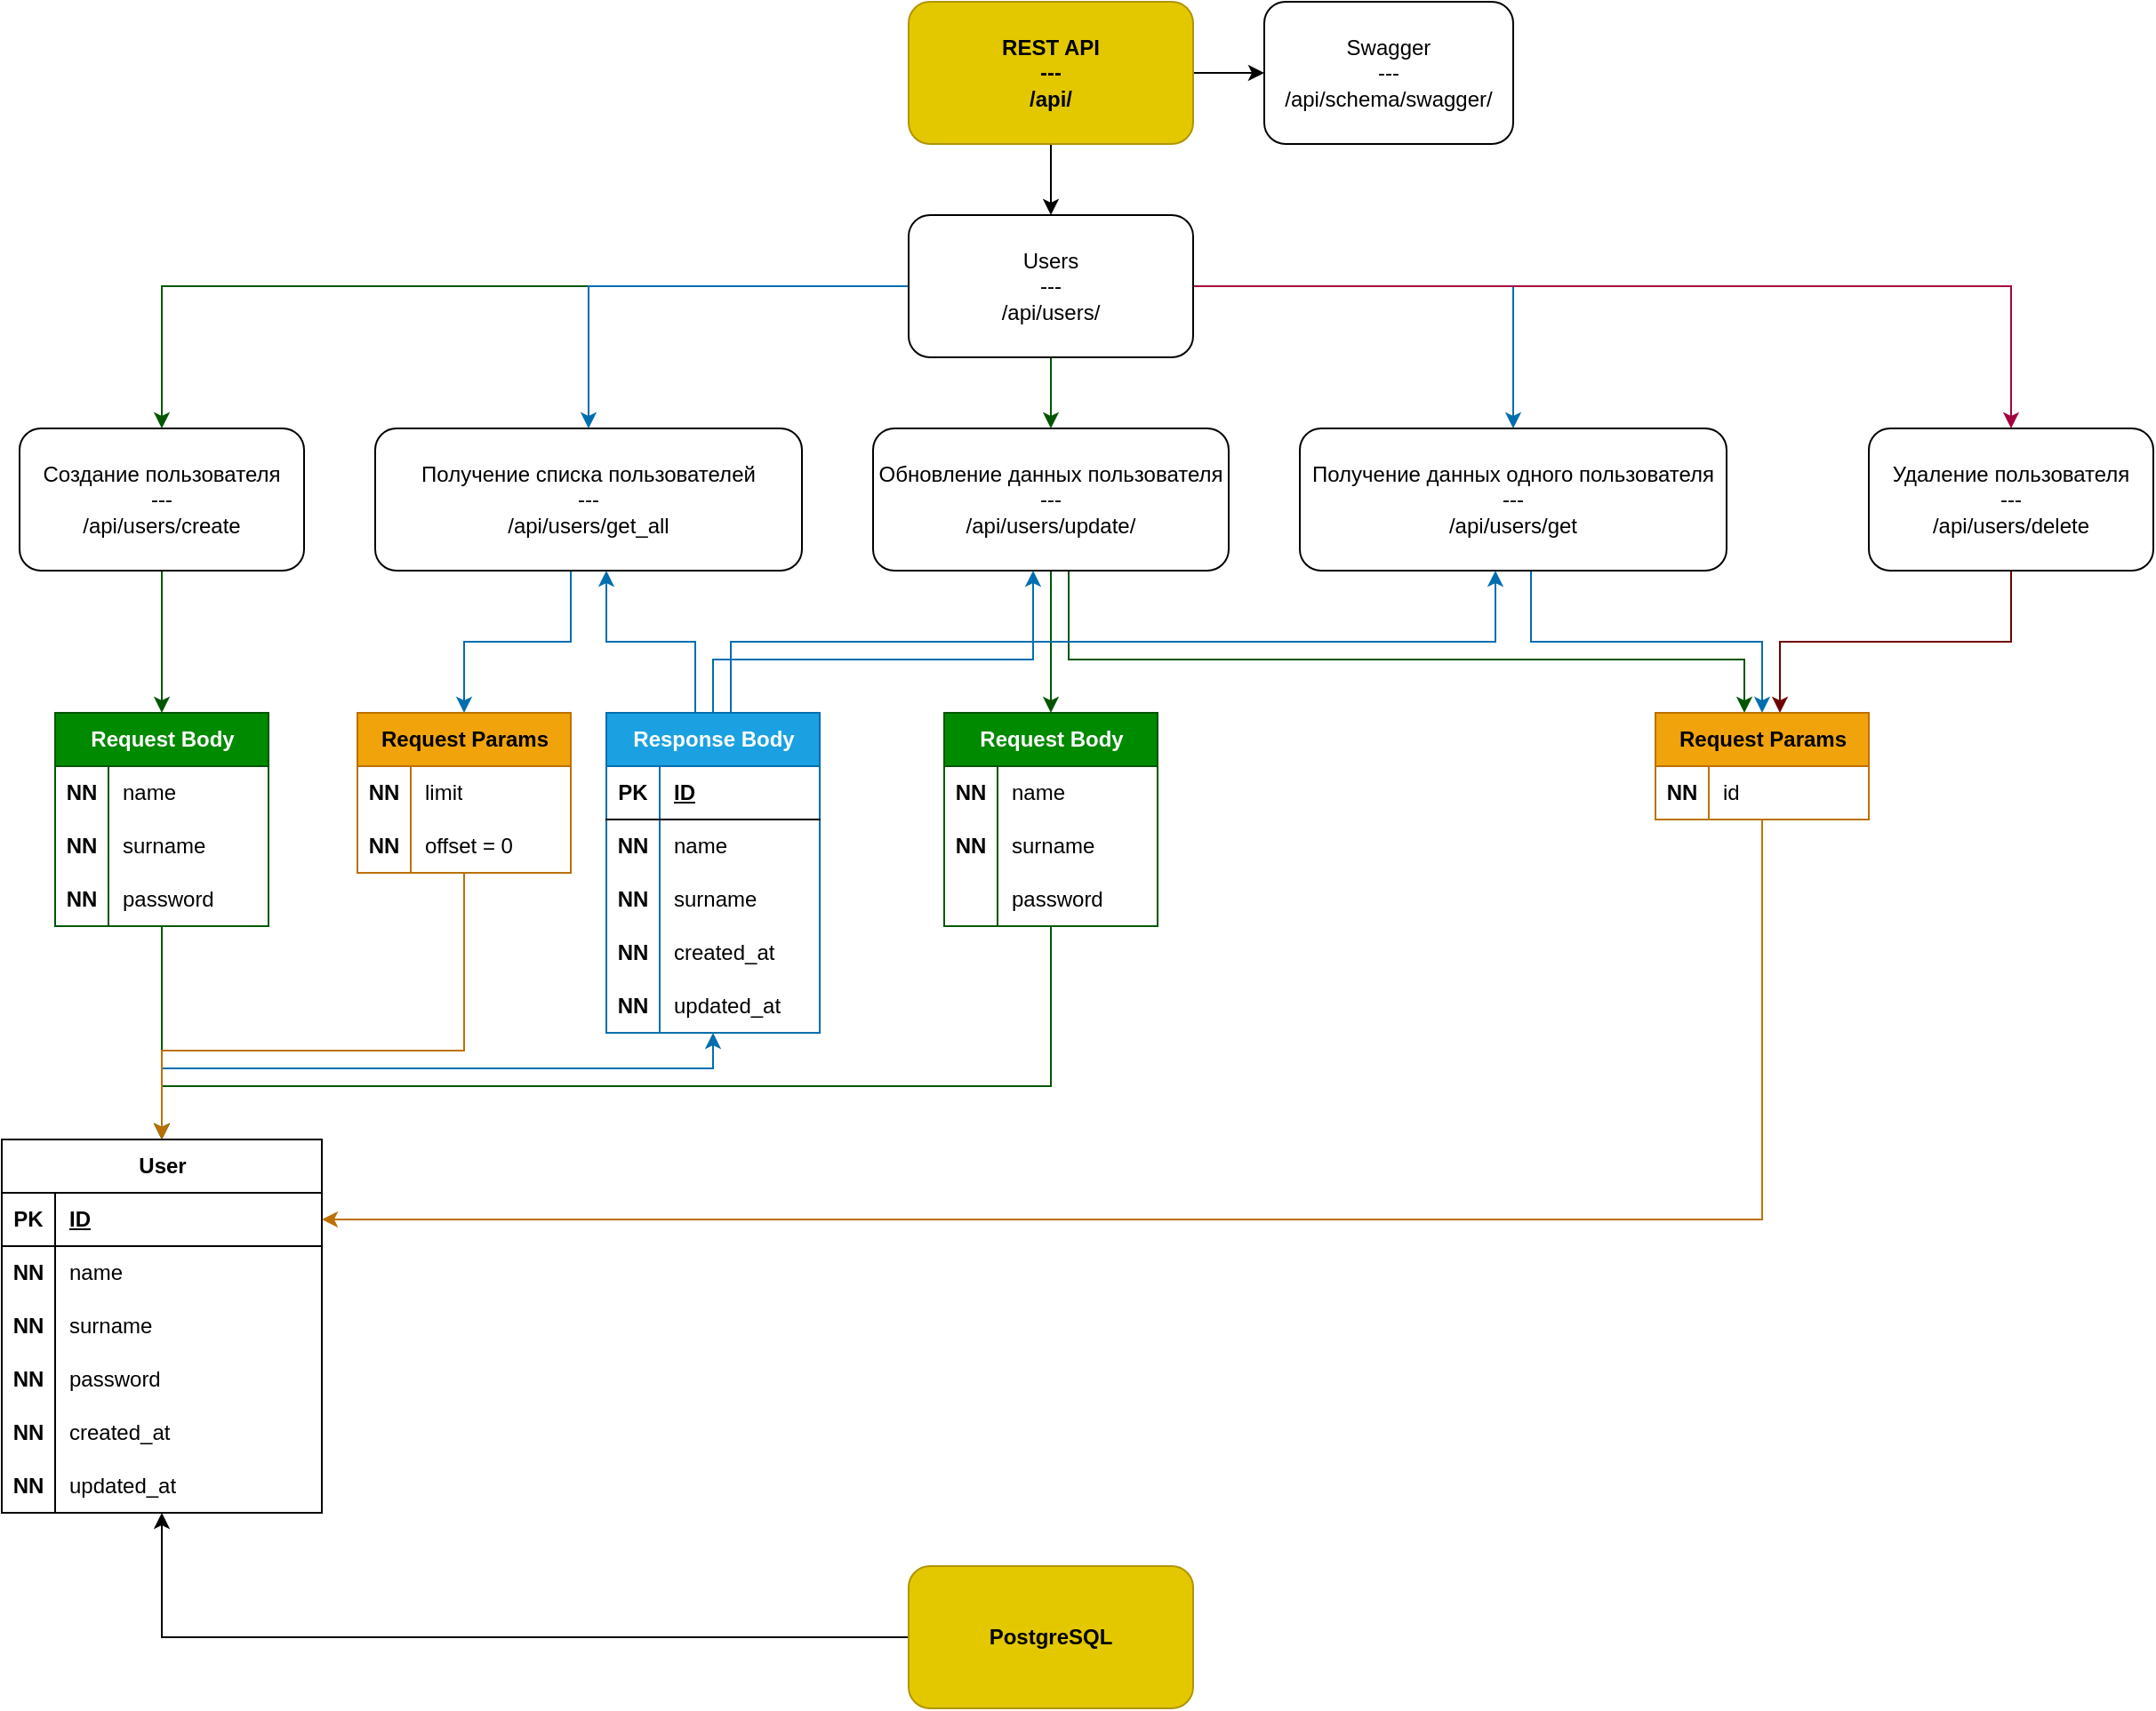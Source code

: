 <mxfile version="26.2.2">
  <diagram name="Page-1" id="5zJlX-YoZaNQF9OpYBEF">
    <mxGraphModel dx="2530" dy="992" grid="1" gridSize="10" guides="1" tooltips="1" connect="1" arrows="1" fold="1" page="1" pageScale="1" pageWidth="850" pageHeight="1100" math="0" shadow="0">
      <root>
        <mxCell id="0" />
        <mxCell id="1" parent="0" />
        <mxCell id="5i87hI6tXXA58KV_fnmn-6" style="edgeStyle=orthogonalEdgeStyle;rounded=0;orthogonalLoop=1;jettySize=auto;html=1;fillColor=#1ba1e2;strokeColor=#006EAF;" parent="1" source="qmt6e6BJGcGWodywch0B-2" target="qmt6e6BJGcGWodywch0B-37" edge="1">
          <mxGeometry relative="1" as="geometry">
            <Array as="points">
              <mxPoint x="-480" y="680" />
              <mxPoint x="-170" y="680" />
            </Array>
          </mxGeometry>
        </mxCell>
        <mxCell id="qmt6e6BJGcGWodywch0B-2" value="User" style="shape=table;startSize=30;container=1;collapsible=1;childLayout=tableLayout;fixedRows=1;rowLines=0;fontStyle=1;align=center;resizeLast=1;html=1;" parent="1" vertex="1">
          <mxGeometry x="-570" y="720" width="180" height="210" as="geometry" />
        </mxCell>
        <mxCell id="qmt6e6BJGcGWodywch0B-3" value="" style="shape=tableRow;horizontal=0;startSize=0;swimlaneHead=0;swimlaneBody=0;fillColor=none;collapsible=0;dropTarget=0;points=[[0,0.5],[1,0.5]];portConstraint=eastwest;top=0;left=0;right=0;bottom=1;" parent="qmt6e6BJGcGWodywch0B-2" vertex="1">
          <mxGeometry y="30" width="180" height="30" as="geometry" />
        </mxCell>
        <mxCell id="qmt6e6BJGcGWodywch0B-4" value="PK" style="shape=partialRectangle;connectable=0;fillColor=none;top=0;left=0;bottom=0;right=0;fontStyle=1;overflow=hidden;whiteSpace=wrap;html=1;" parent="qmt6e6BJGcGWodywch0B-3" vertex="1">
          <mxGeometry width="30" height="30" as="geometry">
            <mxRectangle width="30" height="30" as="alternateBounds" />
          </mxGeometry>
        </mxCell>
        <mxCell id="qmt6e6BJGcGWodywch0B-5" value="ID" style="shape=partialRectangle;connectable=0;fillColor=none;top=0;left=0;bottom=0;right=0;align=left;spacingLeft=6;fontStyle=5;overflow=hidden;whiteSpace=wrap;html=1;" parent="qmt6e6BJGcGWodywch0B-3" vertex="1">
          <mxGeometry x="30" width="150" height="30" as="geometry">
            <mxRectangle width="150" height="30" as="alternateBounds" />
          </mxGeometry>
        </mxCell>
        <mxCell id="qmt6e6BJGcGWodywch0B-6" value="" style="shape=tableRow;horizontal=0;startSize=0;swimlaneHead=0;swimlaneBody=0;fillColor=none;collapsible=0;dropTarget=0;points=[[0,0.5],[1,0.5]];portConstraint=eastwest;top=0;left=0;right=0;bottom=0;" parent="qmt6e6BJGcGWodywch0B-2" vertex="1">
          <mxGeometry y="60" width="180" height="30" as="geometry" />
        </mxCell>
        <mxCell id="qmt6e6BJGcGWodywch0B-7" value="&lt;b&gt;NN&lt;/b&gt;" style="shape=partialRectangle;connectable=0;fillColor=none;top=0;left=0;bottom=0;right=0;editable=1;overflow=hidden;whiteSpace=wrap;html=1;" parent="qmt6e6BJGcGWodywch0B-6" vertex="1">
          <mxGeometry width="30" height="30" as="geometry">
            <mxRectangle width="30" height="30" as="alternateBounds" />
          </mxGeometry>
        </mxCell>
        <mxCell id="qmt6e6BJGcGWodywch0B-8" value="name" style="shape=partialRectangle;connectable=0;fillColor=none;top=0;left=0;bottom=0;right=0;align=left;spacingLeft=6;overflow=hidden;whiteSpace=wrap;html=1;" parent="qmt6e6BJGcGWodywch0B-6" vertex="1">
          <mxGeometry x="30" width="150" height="30" as="geometry">
            <mxRectangle width="150" height="30" as="alternateBounds" />
          </mxGeometry>
        </mxCell>
        <mxCell id="qmt6e6BJGcGWodywch0B-9" value="" style="shape=tableRow;horizontal=0;startSize=0;swimlaneHead=0;swimlaneBody=0;fillColor=none;collapsible=0;dropTarget=0;points=[[0,0.5],[1,0.5]];portConstraint=eastwest;top=0;left=0;right=0;bottom=0;" parent="qmt6e6BJGcGWodywch0B-2" vertex="1">
          <mxGeometry y="90" width="180" height="30" as="geometry" />
        </mxCell>
        <mxCell id="qmt6e6BJGcGWodywch0B-10" value="&lt;b&gt;NN&lt;/b&gt;" style="shape=partialRectangle;connectable=0;fillColor=none;top=0;left=0;bottom=0;right=0;editable=1;overflow=hidden;whiteSpace=wrap;html=1;" parent="qmt6e6BJGcGWodywch0B-9" vertex="1">
          <mxGeometry width="30" height="30" as="geometry">
            <mxRectangle width="30" height="30" as="alternateBounds" />
          </mxGeometry>
        </mxCell>
        <mxCell id="qmt6e6BJGcGWodywch0B-11" value="surname" style="shape=partialRectangle;connectable=0;fillColor=none;top=0;left=0;bottom=0;right=0;align=left;spacingLeft=6;overflow=hidden;whiteSpace=wrap;html=1;" parent="qmt6e6BJGcGWodywch0B-9" vertex="1">
          <mxGeometry x="30" width="150" height="30" as="geometry">
            <mxRectangle width="150" height="30" as="alternateBounds" />
          </mxGeometry>
        </mxCell>
        <mxCell id="qmt6e6BJGcGWodywch0B-12" value="" style="shape=tableRow;horizontal=0;startSize=0;swimlaneHead=0;swimlaneBody=0;fillColor=none;collapsible=0;dropTarget=0;points=[[0,0.5],[1,0.5]];portConstraint=eastwest;top=0;left=0;right=0;bottom=0;" parent="qmt6e6BJGcGWodywch0B-2" vertex="1">
          <mxGeometry y="120" width="180" height="30" as="geometry" />
        </mxCell>
        <mxCell id="qmt6e6BJGcGWodywch0B-13" value="&lt;b&gt;NN&lt;/b&gt;" style="shape=partialRectangle;connectable=0;fillColor=none;top=0;left=0;bottom=0;right=0;editable=1;overflow=hidden;whiteSpace=wrap;html=1;" parent="qmt6e6BJGcGWodywch0B-12" vertex="1">
          <mxGeometry width="30" height="30" as="geometry">
            <mxRectangle width="30" height="30" as="alternateBounds" />
          </mxGeometry>
        </mxCell>
        <mxCell id="qmt6e6BJGcGWodywch0B-14" value="password" style="shape=partialRectangle;connectable=0;fillColor=none;top=0;left=0;bottom=0;right=0;align=left;spacingLeft=6;overflow=hidden;whiteSpace=wrap;html=1;" parent="qmt6e6BJGcGWodywch0B-12" vertex="1">
          <mxGeometry x="30" width="150" height="30" as="geometry">
            <mxRectangle width="150" height="30" as="alternateBounds" />
          </mxGeometry>
        </mxCell>
        <mxCell id="qmt6e6BJGcGWodywch0B-18" style="shape=tableRow;horizontal=0;startSize=0;swimlaneHead=0;swimlaneBody=0;fillColor=none;collapsible=0;dropTarget=0;points=[[0,0.5],[1,0.5]];portConstraint=eastwest;top=0;left=0;right=0;bottom=0;" parent="qmt6e6BJGcGWodywch0B-2" vertex="1">
          <mxGeometry y="150" width="180" height="30" as="geometry" />
        </mxCell>
        <mxCell id="qmt6e6BJGcGWodywch0B-19" value="&lt;b&gt;NN&lt;/b&gt;" style="shape=partialRectangle;connectable=0;fillColor=none;top=0;left=0;bottom=0;right=0;editable=1;overflow=hidden;whiteSpace=wrap;html=1;" parent="qmt6e6BJGcGWodywch0B-18" vertex="1">
          <mxGeometry width="30" height="30" as="geometry">
            <mxRectangle width="30" height="30" as="alternateBounds" />
          </mxGeometry>
        </mxCell>
        <mxCell id="qmt6e6BJGcGWodywch0B-20" value="created_at" style="shape=partialRectangle;connectable=0;fillColor=none;top=0;left=0;bottom=0;right=0;align=left;spacingLeft=6;overflow=hidden;whiteSpace=wrap;html=1;" parent="qmt6e6BJGcGWodywch0B-18" vertex="1">
          <mxGeometry x="30" width="150" height="30" as="geometry">
            <mxRectangle width="150" height="30" as="alternateBounds" />
          </mxGeometry>
        </mxCell>
        <mxCell id="qmt6e6BJGcGWodywch0B-15" style="shape=tableRow;horizontal=0;startSize=0;swimlaneHead=0;swimlaneBody=0;fillColor=none;collapsible=0;dropTarget=0;points=[[0,0.5],[1,0.5]];portConstraint=eastwest;top=0;left=0;right=0;bottom=0;" parent="qmt6e6BJGcGWodywch0B-2" vertex="1">
          <mxGeometry y="180" width="180" height="30" as="geometry" />
        </mxCell>
        <mxCell id="qmt6e6BJGcGWodywch0B-16" value="&lt;b&gt;NN&lt;/b&gt;" style="shape=partialRectangle;connectable=0;fillColor=none;top=0;left=0;bottom=0;right=0;editable=1;overflow=hidden;whiteSpace=wrap;html=1;" parent="qmt6e6BJGcGWodywch0B-15" vertex="1">
          <mxGeometry width="30" height="30" as="geometry">
            <mxRectangle width="30" height="30" as="alternateBounds" />
          </mxGeometry>
        </mxCell>
        <mxCell id="qmt6e6BJGcGWodywch0B-17" value="updated_at" style="shape=partialRectangle;connectable=0;fillColor=none;top=0;left=0;bottom=0;right=0;align=left;spacingLeft=6;overflow=hidden;whiteSpace=wrap;html=1;" parent="qmt6e6BJGcGWodywch0B-15" vertex="1">
          <mxGeometry x="30" width="150" height="30" as="geometry">
            <mxRectangle width="150" height="30" as="alternateBounds" />
          </mxGeometry>
        </mxCell>
        <mxCell id="qmt6e6BJGcGWodywch0B-23" value="" style="edgeStyle=orthogonalEdgeStyle;rounded=0;orthogonalLoop=1;jettySize=auto;html=1;" parent="1" source="qmt6e6BJGcGWodywch0B-21" target="qmt6e6BJGcGWodywch0B-22" edge="1">
          <mxGeometry relative="1" as="geometry" />
        </mxCell>
        <mxCell id="qmt6e6BJGcGWodywch0B-36" value="" style="edgeStyle=orthogonalEdgeStyle;rounded=0;orthogonalLoop=1;jettySize=auto;html=1;" parent="1" source="qmt6e6BJGcGWodywch0B-21" target="qmt6e6BJGcGWodywch0B-35" edge="1">
          <mxGeometry relative="1" as="geometry" />
        </mxCell>
        <mxCell id="qmt6e6BJGcGWodywch0B-21" value="&lt;b&gt;REST API&lt;/b&gt;&lt;div&gt;&lt;b&gt;---&lt;/b&gt;&lt;/div&gt;&lt;div&gt;&lt;b&gt;/api/&lt;/b&gt;&lt;/div&gt;" style="rounded=1;whiteSpace=wrap;html=1;fillColor=#e3c800;fontColor=#000000;strokeColor=#B09500;" parent="1" vertex="1">
          <mxGeometry x="-60" y="80" width="160" height="80" as="geometry" />
        </mxCell>
        <mxCell id="qmt6e6BJGcGWodywch0B-25" value="" style="edgeStyle=orthogonalEdgeStyle;rounded=0;orthogonalLoop=1;jettySize=auto;html=1;fillColor=#008a00;strokeColor=#005700;" parent="1" source="qmt6e6BJGcGWodywch0B-22" target="qmt6e6BJGcGWodywch0B-24" edge="1">
          <mxGeometry relative="1" as="geometry" />
        </mxCell>
        <mxCell id="qmt6e6BJGcGWodywch0B-30" value="" style="edgeStyle=orthogonalEdgeStyle;rounded=0;orthogonalLoop=1;jettySize=auto;html=1;fillColor=#1ba1e2;strokeColor=#006EAF;" parent="1" source="qmt6e6BJGcGWodywch0B-22" target="qmt6e6BJGcGWodywch0B-29" edge="1">
          <mxGeometry relative="1" as="geometry" />
        </mxCell>
        <mxCell id="qmt6e6BJGcGWodywch0B-34" value="" style="edgeStyle=orthogonalEdgeStyle;rounded=0;orthogonalLoop=1;jettySize=auto;html=1;fillColor=#d80073;strokeColor=#A50040;" parent="1" source="qmt6e6BJGcGWodywch0B-22" target="qmt6e6BJGcGWodywch0B-33" edge="1">
          <mxGeometry relative="1" as="geometry" />
        </mxCell>
        <mxCell id="5i87hI6tXXA58KV_fnmn-1" style="edgeStyle=orthogonalEdgeStyle;rounded=0;orthogonalLoop=1;jettySize=auto;html=1;fillColor=#008a00;strokeColor=#005700;" parent="1" source="qmt6e6BJGcGWodywch0B-22" target="qmt6e6BJGcGWodywch0B-31" edge="1">
          <mxGeometry relative="1" as="geometry" />
        </mxCell>
        <mxCell id="5i87hI6tXXA58KV_fnmn-2" style="edgeStyle=orthogonalEdgeStyle;rounded=0;orthogonalLoop=1;jettySize=auto;html=1;fillColor=#1ba1e2;strokeColor=#006EAF;" parent="1" source="qmt6e6BJGcGWodywch0B-22" target="qmt6e6BJGcGWodywch0B-27" edge="1">
          <mxGeometry relative="1" as="geometry" />
        </mxCell>
        <mxCell id="qmt6e6BJGcGWodywch0B-22" value="Users&lt;div&gt;---&lt;/div&gt;&lt;div&gt;/api/users/&lt;/div&gt;" style="whiteSpace=wrap;html=1;rounded=1;" parent="1" vertex="1">
          <mxGeometry x="-60" y="200" width="160" height="80" as="geometry" />
        </mxCell>
        <mxCell id="qmt6e6BJGcGWodywch0B-149" style="edgeStyle=orthogonalEdgeStyle;rounded=0;orthogonalLoop=1;jettySize=auto;html=1;fillColor=#008a00;strokeColor=#005700;" parent="1" source="qmt6e6BJGcGWodywch0B-24" target="qmt6e6BJGcGWodywch0B-136" edge="1">
          <mxGeometry relative="1" as="geometry" />
        </mxCell>
        <mxCell id="qmt6e6BJGcGWodywch0B-24" value="Создание пользователя&lt;div&gt;---&lt;/div&gt;&lt;div&gt;/api/users/create&lt;/div&gt;" style="whiteSpace=wrap;html=1;rounded=1;" parent="1" vertex="1">
          <mxGeometry x="-560" y="320" width="160" height="80" as="geometry" />
        </mxCell>
        <mxCell id="MLBkNRL4oA8VOTMWLfNq-14" style="edgeStyle=orthogonalEdgeStyle;rounded=0;orthogonalLoop=1;jettySize=auto;html=1;fillColor=#1ba1e2;strokeColor=#006EAF;" edge="1" parent="1" source="qmt6e6BJGcGWodywch0B-27" target="MLBkNRL4oA8VOTMWLfNq-1">
          <mxGeometry relative="1" as="geometry">
            <Array as="points">
              <mxPoint x="-250" y="440" />
              <mxPoint x="-310" y="440" />
            </Array>
          </mxGeometry>
        </mxCell>
        <mxCell id="qmt6e6BJGcGWodywch0B-27" value="Получение списка пользователей&lt;div&gt;---&lt;/div&gt;&lt;div&gt;/api/users/get_all&lt;/div&gt;" style="whiteSpace=wrap;html=1;rounded=1;" parent="1" vertex="1">
          <mxGeometry x="-360" y="320" width="240" height="80" as="geometry" />
        </mxCell>
        <mxCell id="qmt6e6BJGcGWodywch0B-126" style="edgeStyle=orthogonalEdgeStyle;rounded=0;orthogonalLoop=1;jettySize=auto;html=1;fillColor=#1ba1e2;strokeColor=#006EAF;" parent="1" source="qmt6e6BJGcGWodywch0B-29" target="MLBkNRL4oA8VOTMWLfNq-16" edge="1">
          <mxGeometry relative="1" as="geometry">
            <Array as="points">
              <mxPoint x="290" y="440" />
              <mxPoint x="420" y="440" />
            </Array>
            <mxPoint x="420" y="480" as="targetPoint" />
          </mxGeometry>
        </mxCell>
        <mxCell id="qmt6e6BJGcGWodywch0B-29" value="Получение данных одного пользователя&lt;div&gt;---&lt;/div&gt;&lt;div&gt;/api/users/get&lt;/div&gt;" style="whiteSpace=wrap;html=1;rounded=1;" parent="1" vertex="1">
          <mxGeometry x="160" y="320" width="240" height="80" as="geometry" />
        </mxCell>
        <mxCell id="5i87hI6tXXA58KV_fnmn-3" style="edgeStyle=orthogonalEdgeStyle;rounded=0;orthogonalLoop=1;jettySize=auto;html=1;fillColor=#008a00;strokeColor=#005700;" parent="1" source="qmt6e6BJGcGWodywch0B-31" target="qmt6e6BJGcGWodywch0B-106" edge="1">
          <mxGeometry relative="1" as="geometry" />
        </mxCell>
        <mxCell id="5i87hI6tXXA58KV_fnmn-11" style="edgeStyle=orthogonalEdgeStyle;rounded=0;orthogonalLoop=1;jettySize=auto;html=1;fillColor=#008a00;strokeColor=#005700;" parent="1" source="qmt6e6BJGcGWodywch0B-31" target="MLBkNRL4oA8VOTMWLfNq-16" edge="1">
          <mxGeometry relative="1" as="geometry">
            <Array as="points">
              <mxPoint x="30" y="450" />
              <mxPoint x="410" y="450" />
            </Array>
            <mxPoint x="410" y="480" as="targetPoint" />
          </mxGeometry>
        </mxCell>
        <mxCell id="qmt6e6BJGcGWodywch0B-31" value="Обновление данных пользователя&lt;div&gt;---&lt;/div&gt;&lt;div&gt;/api/users/update/&lt;/div&gt;" style="whiteSpace=wrap;html=1;rounded=1;" parent="1" vertex="1">
          <mxGeometry x="-80" y="320" width="200" height="80" as="geometry" />
        </mxCell>
        <mxCell id="qmt6e6BJGcGWodywch0B-127" style="edgeStyle=orthogonalEdgeStyle;rounded=0;orthogonalLoop=1;jettySize=auto;html=1;fillColor=#a20025;strokeColor=#6F0000;" parent="1" source="qmt6e6BJGcGWodywch0B-33" target="MLBkNRL4oA8VOTMWLfNq-16" edge="1">
          <mxGeometry relative="1" as="geometry">
            <Array as="points">
              <mxPoint x="560" y="440" />
              <mxPoint x="430" y="440" />
            </Array>
            <mxPoint x="430" y="480" as="targetPoint" />
          </mxGeometry>
        </mxCell>
        <mxCell id="qmt6e6BJGcGWodywch0B-33" value="Удаление пользователя&lt;div&gt;---&lt;/div&gt;&lt;div&gt;/api/users/delete&lt;/div&gt;" style="whiteSpace=wrap;html=1;rounded=1;" parent="1" vertex="1">
          <mxGeometry x="480" y="320" width="160" height="80" as="geometry" />
        </mxCell>
        <mxCell id="qmt6e6BJGcGWodywch0B-35" value="Swagger&lt;div&gt;---&lt;/div&gt;&lt;div&gt;/api/schema/swagger/&lt;/div&gt;" style="whiteSpace=wrap;html=1;rounded=1;" parent="1" vertex="1">
          <mxGeometry x="140" y="80" width="140" height="80" as="geometry" />
        </mxCell>
        <mxCell id="5i87hI6tXXA58KV_fnmn-7" style="edgeStyle=orthogonalEdgeStyle;rounded=0;orthogonalLoop=1;jettySize=auto;html=1;fillColor=#1ba1e2;strokeColor=#006EAF;" parent="1" source="qmt6e6BJGcGWodywch0B-37" target="qmt6e6BJGcGWodywch0B-31" edge="1">
          <mxGeometry relative="1" as="geometry">
            <Array as="points">
              <mxPoint x="-170" y="450" />
              <mxPoint x="10" y="450" />
            </Array>
          </mxGeometry>
        </mxCell>
        <mxCell id="5i87hI6tXXA58KV_fnmn-12" style="edgeStyle=orthogonalEdgeStyle;rounded=0;orthogonalLoop=1;jettySize=auto;html=1;fillColor=#1ba1e2;strokeColor=#006EAF;" parent="1" source="qmt6e6BJGcGWodywch0B-37" target="qmt6e6BJGcGWodywch0B-29" edge="1">
          <mxGeometry relative="1" as="geometry">
            <Array as="points">
              <mxPoint x="-160" y="440" />
              <mxPoint x="270" y="440" />
            </Array>
          </mxGeometry>
        </mxCell>
        <mxCell id="MLBkNRL4oA8VOTMWLfNq-25" style="edgeStyle=orthogonalEdgeStyle;rounded=0;orthogonalLoop=1;jettySize=auto;html=1;fillColor=#1ba1e2;strokeColor=#006EAF;" edge="1" parent="1" source="qmt6e6BJGcGWodywch0B-37" target="qmt6e6BJGcGWodywch0B-27">
          <mxGeometry relative="1" as="geometry">
            <Array as="points">
              <mxPoint x="-180" y="440" />
              <mxPoint x="-230" y="440" />
            </Array>
          </mxGeometry>
        </mxCell>
        <mxCell id="qmt6e6BJGcGWodywch0B-37" value="Response Body" style="shape=table;startSize=30;container=1;collapsible=1;childLayout=tableLayout;fixedRows=1;rowLines=0;fontStyle=1;align=center;resizeLast=1;html=1;fillColor=#1ba1e2;fontColor=#ffffff;strokeColor=#006EAF;" parent="1" vertex="1">
          <mxGeometry x="-230" y="480" width="120" height="180" as="geometry" />
        </mxCell>
        <mxCell id="qmt6e6BJGcGWodywch0B-38" value="" style="shape=tableRow;horizontal=0;startSize=0;swimlaneHead=0;swimlaneBody=0;fillColor=none;collapsible=0;dropTarget=0;points=[[0,0.5],[1,0.5]];portConstraint=eastwest;top=0;left=0;right=0;bottom=1;" parent="qmt6e6BJGcGWodywch0B-37" vertex="1">
          <mxGeometry y="30" width="120" height="30" as="geometry" />
        </mxCell>
        <mxCell id="qmt6e6BJGcGWodywch0B-39" value="PK" style="shape=partialRectangle;connectable=0;fillColor=none;top=0;left=0;bottom=0;right=0;fontStyle=1;overflow=hidden;whiteSpace=wrap;html=1;" parent="qmt6e6BJGcGWodywch0B-38" vertex="1">
          <mxGeometry width="30" height="30" as="geometry">
            <mxRectangle width="30" height="30" as="alternateBounds" />
          </mxGeometry>
        </mxCell>
        <mxCell id="qmt6e6BJGcGWodywch0B-40" value="ID" style="shape=partialRectangle;connectable=0;fillColor=none;top=0;left=0;bottom=0;right=0;align=left;spacingLeft=6;fontStyle=5;overflow=hidden;whiteSpace=wrap;html=1;" parent="qmt6e6BJGcGWodywch0B-38" vertex="1">
          <mxGeometry x="30" width="90" height="30" as="geometry">
            <mxRectangle width="90" height="30" as="alternateBounds" />
          </mxGeometry>
        </mxCell>
        <mxCell id="qmt6e6BJGcGWodywch0B-41" value="" style="shape=tableRow;horizontal=0;startSize=0;swimlaneHead=0;swimlaneBody=0;fillColor=none;collapsible=0;dropTarget=0;points=[[0,0.5],[1,0.5]];portConstraint=eastwest;top=0;left=0;right=0;bottom=0;" parent="qmt6e6BJGcGWodywch0B-37" vertex="1">
          <mxGeometry y="60" width="120" height="30" as="geometry" />
        </mxCell>
        <mxCell id="qmt6e6BJGcGWodywch0B-42" value="&lt;b&gt;NN&lt;/b&gt;" style="shape=partialRectangle;connectable=0;fillColor=none;top=0;left=0;bottom=0;right=0;editable=1;overflow=hidden;whiteSpace=wrap;html=1;" parent="qmt6e6BJGcGWodywch0B-41" vertex="1">
          <mxGeometry width="30" height="30" as="geometry">
            <mxRectangle width="30" height="30" as="alternateBounds" />
          </mxGeometry>
        </mxCell>
        <mxCell id="qmt6e6BJGcGWodywch0B-43" value="name" style="shape=partialRectangle;connectable=0;fillColor=none;top=0;left=0;bottom=0;right=0;align=left;spacingLeft=6;overflow=hidden;whiteSpace=wrap;html=1;" parent="qmt6e6BJGcGWodywch0B-41" vertex="1">
          <mxGeometry x="30" width="90" height="30" as="geometry">
            <mxRectangle width="90" height="30" as="alternateBounds" />
          </mxGeometry>
        </mxCell>
        <mxCell id="qmt6e6BJGcGWodywch0B-44" value="" style="shape=tableRow;horizontal=0;startSize=0;swimlaneHead=0;swimlaneBody=0;fillColor=none;collapsible=0;dropTarget=0;points=[[0,0.5],[1,0.5]];portConstraint=eastwest;top=0;left=0;right=0;bottom=0;" parent="qmt6e6BJGcGWodywch0B-37" vertex="1">
          <mxGeometry y="90" width="120" height="30" as="geometry" />
        </mxCell>
        <mxCell id="qmt6e6BJGcGWodywch0B-45" value="&lt;b&gt;NN&lt;/b&gt;" style="shape=partialRectangle;connectable=0;fillColor=none;top=0;left=0;bottom=0;right=0;editable=1;overflow=hidden;whiteSpace=wrap;html=1;" parent="qmt6e6BJGcGWodywch0B-44" vertex="1">
          <mxGeometry width="30" height="30" as="geometry">
            <mxRectangle width="30" height="30" as="alternateBounds" />
          </mxGeometry>
        </mxCell>
        <mxCell id="qmt6e6BJGcGWodywch0B-46" value="surname" style="shape=partialRectangle;connectable=0;fillColor=none;top=0;left=0;bottom=0;right=0;align=left;spacingLeft=6;overflow=hidden;whiteSpace=wrap;html=1;" parent="qmt6e6BJGcGWodywch0B-44" vertex="1">
          <mxGeometry x="30" width="90" height="30" as="geometry">
            <mxRectangle width="90" height="30" as="alternateBounds" />
          </mxGeometry>
        </mxCell>
        <mxCell id="qmt6e6BJGcGWodywch0B-50" style="shape=tableRow;horizontal=0;startSize=0;swimlaneHead=0;swimlaneBody=0;fillColor=none;collapsible=0;dropTarget=0;points=[[0,0.5],[1,0.5]];portConstraint=eastwest;top=0;left=0;right=0;bottom=0;" parent="qmt6e6BJGcGWodywch0B-37" vertex="1">
          <mxGeometry y="120" width="120" height="30" as="geometry" />
        </mxCell>
        <mxCell id="qmt6e6BJGcGWodywch0B-51" value="&lt;b&gt;NN&lt;/b&gt;" style="shape=partialRectangle;connectable=0;fillColor=none;top=0;left=0;bottom=0;right=0;editable=1;overflow=hidden;whiteSpace=wrap;html=1;" parent="qmt6e6BJGcGWodywch0B-50" vertex="1">
          <mxGeometry width="30" height="30" as="geometry">
            <mxRectangle width="30" height="30" as="alternateBounds" />
          </mxGeometry>
        </mxCell>
        <mxCell id="qmt6e6BJGcGWodywch0B-52" value="created_at" style="shape=partialRectangle;connectable=0;fillColor=none;top=0;left=0;bottom=0;right=0;align=left;spacingLeft=6;overflow=hidden;whiteSpace=wrap;html=1;" parent="qmt6e6BJGcGWodywch0B-50" vertex="1">
          <mxGeometry x="30" width="90" height="30" as="geometry">
            <mxRectangle width="90" height="30" as="alternateBounds" />
          </mxGeometry>
        </mxCell>
        <mxCell id="qmt6e6BJGcGWodywch0B-53" style="shape=tableRow;horizontal=0;startSize=0;swimlaneHead=0;swimlaneBody=0;fillColor=none;collapsible=0;dropTarget=0;points=[[0,0.5],[1,0.5]];portConstraint=eastwest;top=0;left=0;right=0;bottom=0;" parent="qmt6e6BJGcGWodywch0B-37" vertex="1">
          <mxGeometry y="150" width="120" height="30" as="geometry" />
        </mxCell>
        <mxCell id="qmt6e6BJGcGWodywch0B-54" value="&lt;b&gt;NN&lt;/b&gt;" style="shape=partialRectangle;connectable=0;fillColor=none;top=0;left=0;bottom=0;right=0;editable=1;overflow=hidden;whiteSpace=wrap;html=1;" parent="qmt6e6BJGcGWodywch0B-53" vertex="1">
          <mxGeometry width="30" height="30" as="geometry">
            <mxRectangle width="30" height="30" as="alternateBounds" />
          </mxGeometry>
        </mxCell>
        <mxCell id="qmt6e6BJGcGWodywch0B-55" value="updated_at" style="shape=partialRectangle;connectable=0;fillColor=none;top=0;left=0;bottom=0;right=0;align=left;spacingLeft=6;overflow=hidden;whiteSpace=wrap;html=1;" parent="qmt6e6BJGcGWodywch0B-53" vertex="1">
          <mxGeometry x="30" width="90" height="30" as="geometry">
            <mxRectangle width="90" height="30" as="alternateBounds" />
          </mxGeometry>
        </mxCell>
        <mxCell id="qmt6e6BJGcGWodywch0B-101" style="edgeStyle=orthogonalEdgeStyle;rounded=0;orthogonalLoop=1;jettySize=auto;html=1;" parent="1" source="qmt6e6BJGcGWodywch0B-99" target="qmt6e6BJGcGWodywch0B-2" edge="1">
          <mxGeometry relative="1" as="geometry" />
        </mxCell>
        <mxCell id="qmt6e6BJGcGWodywch0B-99" value="&lt;b&gt;PostgreSQL&lt;/b&gt;" style="rounded=1;whiteSpace=wrap;html=1;fillColor=#e3c800;fontColor=#000000;strokeColor=#B09500;" parent="1" vertex="1">
          <mxGeometry x="-60" y="960" width="160" height="80" as="geometry" />
        </mxCell>
        <mxCell id="5i87hI6tXXA58KV_fnmn-18" style="edgeStyle=orthogonalEdgeStyle;rounded=0;orthogonalLoop=1;jettySize=auto;html=1;fillColor=#008a00;strokeColor=#005700;" parent="1" source="qmt6e6BJGcGWodywch0B-106" target="qmt6e6BJGcGWodywch0B-2" edge="1">
          <mxGeometry relative="1" as="geometry">
            <Array as="points">
              <mxPoint x="20" y="690" />
              <mxPoint x="-480" y="690" />
            </Array>
          </mxGeometry>
        </mxCell>
        <mxCell id="qmt6e6BJGcGWodywch0B-106" value="Request Body" style="shape=table;startSize=30;container=1;collapsible=1;childLayout=tableLayout;fixedRows=1;rowLines=0;fontStyle=1;align=center;resizeLast=1;html=1;fillColor=#008a00;fontColor=#ffffff;strokeColor=#005700;" parent="1" vertex="1">
          <mxGeometry x="-40" y="480" width="120" height="120" as="geometry" />
        </mxCell>
        <mxCell id="qmt6e6BJGcGWodywch0B-110" value="" style="shape=tableRow;horizontal=0;startSize=0;swimlaneHead=0;swimlaneBody=0;fillColor=none;collapsible=0;dropTarget=0;points=[[0,0.5],[1,0.5]];portConstraint=eastwest;top=0;left=0;right=0;bottom=0;" parent="qmt6e6BJGcGWodywch0B-106" vertex="1">
          <mxGeometry y="30" width="120" height="30" as="geometry" />
        </mxCell>
        <mxCell id="qmt6e6BJGcGWodywch0B-111" value="&lt;b&gt;NN&lt;/b&gt;" style="shape=partialRectangle;connectable=0;fillColor=none;top=0;left=0;bottom=0;right=0;editable=1;overflow=hidden;whiteSpace=wrap;html=1;" parent="qmt6e6BJGcGWodywch0B-110" vertex="1">
          <mxGeometry width="30" height="30" as="geometry">
            <mxRectangle width="30" height="30" as="alternateBounds" />
          </mxGeometry>
        </mxCell>
        <mxCell id="qmt6e6BJGcGWodywch0B-112" value="name" style="shape=partialRectangle;connectable=0;fillColor=none;top=0;left=0;bottom=0;right=0;align=left;spacingLeft=6;overflow=hidden;whiteSpace=wrap;html=1;" parent="qmt6e6BJGcGWodywch0B-110" vertex="1">
          <mxGeometry x="30" width="90" height="30" as="geometry">
            <mxRectangle width="90" height="30" as="alternateBounds" />
          </mxGeometry>
        </mxCell>
        <mxCell id="qmt6e6BJGcGWodywch0B-113" value="" style="shape=tableRow;horizontal=0;startSize=0;swimlaneHead=0;swimlaneBody=0;fillColor=none;collapsible=0;dropTarget=0;points=[[0,0.5],[1,0.5]];portConstraint=eastwest;top=0;left=0;right=0;bottom=0;" parent="qmt6e6BJGcGWodywch0B-106" vertex="1">
          <mxGeometry y="60" width="120" height="30" as="geometry" />
        </mxCell>
        <mxCell id="qmt6e6BJGcGWodywch0B-114" value="&lt;b&gt;NN&lt;/b&gt;" style="shape=partialRectangle;connectable=0;fillColor=none;top=0;left=0;bottom=0;right=0;editable=1;overflow=hidden;whiteSpace=wrap;html=1;" parent="qmt6e6BJGcGWodywch0B-113" vertex="1">
          <mxGeometry width="30" height="30" as="geometry">
            <mxRectangle width="30" height="30" as="alternateBounds" />
          </mxGeometry>
        </mxCell>
        <mxCell id="qmt6e6BJGcGWodywch0B-115" value="surname" style="shape=partialRectangle;connectable=0;fillColor=none;top=0;left=0;bottom=0;right=0;align=left;spacingLeft=6;overflow=hidden;whiteSpace=wrap;html=1;" parent="qmt6e6BJGcGWodywch0B-113" vertex="1">
          <mxGeometry x="30" width="90" height="30" as="geometry">
            <mxRectangle width="90" height="30" as="alternateBounds" />
          </mxGeometry>
        </mxCell>
        <mxCell id="qmt6e6BJGcGWodywch0B-122" style="shape=tableRow;horizontal=0;startSize=0;swimlaneHead=0;swimlaneBody=0;fillColor=none;collapsible=0;dropTarget=0;points=[[0,0.5],[1,0.5]];portConstraint=eastwest;top=0;left=0;right=0;bottom=0;" parent="qmt6e6BJGcGWodywch0B-106" vertex="1">
          <mxGeometry y="90" width="120" height="30" as="geometry" />
        </mxCell>
        <mxCell id="qmt6e6BJGcGWodywch0B-123" value="" style="shape=partialRectangle;connectable=0;fillColor=none;top=0;left=0;bottom=0;right=0;editable=1;overflow=hidden;whiteSpace=wrap;html=1;" parent="qmt6e6BJGcGWodywch0B-122" vertex="1">
          <mxGeometry width="30" height="30" as="geometry">
            <mxRectangle width="30" height="30" as="alternateBounds" />
          </mxGeometry>
        </mxCell>
        <mxCell id="qmt6e6BJGcGWodywch0B-124" value="password" style="shape=partialRectangle;connectable=0;fillColor=none;top=0;left=0;bottom=0;right=0;align=left;spacingLeft=6;overflow=hidden;whiteSpace=wrap;html=1;" parent="qmt6e6BJGcGWodywch0B-122" vertex="1">
          <mxGeometry x="30" width="90" height="30" as="geometry">
            <mxRectangle width="90" height="30" as="alternateBounds" />
          </mxGeometry>
        </mxCell>
        <mxCell id="qmt6e6BJGcGWodywch0B-151" style="edgeStyle=orthogonalEdgeStyle;rounded=0;orthogonalLoop=1;jettySize=auto;html=1;fillColor=#008a00;strokeColor=#005700;" parent="1" source="qmt6e6BJGcGWodywch0B-136" target="qmt6e6BJGcGWodywch0B-2" edge="1">
          <mxGeometry relative="1" as="geometry" />
        </mxCell>
        <mxCell id="qmt6e6BJGcGWodywch0B-136" value="Request Body" style="shape=table;startSize=30;container=1;collapsible=1;childLayout=tableLayout;fixedRows=1;rowLines=0;fontStyle=1;align=center;resizeLast=1;html=1;fillColor=#008a00;fontColor=#ffffff;strokeColor=#005700;" parent="1" vertex="1">
          <mxGeometry x="-540" y="480" width="120" height="120" as="geometry" />
        </mxCell>
        <mxCell id="qmt6e6BJGcGWodywch0B-140" value="" style="shape=tableRow;horizontal=0;startSize=0;swimlaneHead=0;swimlaneBody=0;fillColor=none;collapsible=0;dropTarget=0;points=[[0,0.5],[1,0.5]];portConstraint=eastwest;top=0;left=0;right=0;bottom=0;" parent="qmt6e6BJGcGWodywch0B-136" vertex="1">
          <mxGeometry y="30" width="120" height="30" as="geometry" />
        </mxCell>
        <mxCell id="qmt6e6BJGcGWodywch0B-141" value="&lt;b&gt;NN&lt;/b&gt;" style="shape=partialRectangle;connectable=0;fillColor=none;top=0;left=0;bottom=0;right=0;editable=1;overflow=hidden;whiteSpace=wrap;html=1;" parent="qmt6e6BJGcGWodywch0B-140" vertex="1">
          <mxGeometry width="30" height="30" as="geometry">
            <mxRectangle width="30" height="30" as="alternateBounds" />
          </mxGeometry>
        </mxCell>
        <mxCell id="qmt6e6BJGcGWodywch0B-142" value="name" style="shape=partialRectangle;connectable=0;fillColor=none;top=0;left=0;bottom=0;right=0;align=left;spacingLeft=6;overflow=hidden;whiteSpace=wrap;html=1;" parent="qmt6e6BJGcGWodywch0B-140" vertex="1">
          <mxGeometry x="30" width="90" height="30" as="geometry">
            <mxRectangle width="90" height="30" as="alternateBounds" />
          </mxGeometry>
        </mxCell>
        <mxCell id="qmt6e6BJGcGWodywch0B-143" value="" style="shape=tableRow;horizontal=0;startSize=0;swimlaneHead=0;swimlaneBody=0;fillColor=none;collapsible=0;dropTarget=0;points=[[0,0.5],[1,0.5]];portConstraint=eastwest;top=0;left=0;right=0;bottom=0;" parent="qmt6e6BJGcGWodywch0B-136" vertex="1">
          <mxGeometry y="60" width="120" height="30" as="geometry" />
        </mxCell>
        <mxCell id="qmt6e6BJGcGWodywch0B-144" value="&lt;b&gt;NN&lt;/b&gt;" style="shape=partialRectangle;connectable=0;fillColor=none;top=0;left=0;bottom=0;right=0;editable=1;overflow=hidden;whiteSpace=wrap;html=1;" parent="qmt6e6BJGcGWodywch0B-143" vertex="1">
          <mxGeometry width="30" height="30" as="geometry">
            <mxRectangle width="30" height="30" as="alternateBounds" />
          </mxGeometry>
        </mxCell>
        <mxCell id="qmt6e6BJGcGWodywch0B-145" value="surname" style="shape=partialRectangle;connectable=0;fillColor=none;top=0;left=0;bottom=0;right=0;align=left;spacingLeft=6;overflow=hidden;whiteSpace=wrap;html=1;" parent="qmt6e6BJGcGWodywch0B-143" vertex="1">
          <mxGeometry x="30" width="90" height="30" as="geometry">
            <mxRectangle width="90" height="30" as="alternateBounds" />
          </mxGeometry>
        </mxCell>
        <mxCell id="qmt6e6BJGcGWodywch0B-146" style="shape=tableRow;horizontal=0;startSize=0;swimlaneHead=0;swimlaneBody=0;fillColor=none;collapsible=0;dropTarget=0;points=[[0,0.5],[1,0.5]];portConstraint=eastwest;top=0;left=0;right=0;bottom=0;" parent="qmt6e6BJGcGWodywch0B-136" vertex="1">
          <mxGeometry y="90" width="120" height="30" as="geometry" />
        </mxCell>
        <mxCell id="qmt6e6BJGcGWodywch0B-147" value="&lt;b&gt;NN&lt;/b&gt;" style="shape=partialRectangle;connectable=0;fillColor=none;top=0;left=0;bottom=0;right=0;editable=1;overflow=hidden;whiteSpace=wrap;html=1;" parent="qmt6e6BJGcGWodywch0B-146" vertex="1">
          <mxGeometry width="30" height="30" as="geometry">
            <mxRectangle width="30" height="30" as="alternateBounds" />
          </mxGeometry>
        </mxCell>
        <mxCell id="qmt6e6BJGcGWodywch0B-148" value="password" style="shape=partialRectangle;connectable=0;fillColor=none;top=0;left=0;bottom=0;right=0;align=left;spacingLeft=6;overflow=hidden;whiteSpace=wrap;html=1;" parent="qmt6e6BJGcGWodywch0B-146" vertex="1">
          <mxGeometry x="30" width="90" height="30" as="geometry">
            <mxRectangle width="90" height="30" as="alternateBounds" />
          </mxGeometry>
        </mxCell>
        <mxCell id="MLBkNRL4oA8VOTMWLfNq-15" style="edgeStyle=orthogonalEdgeStyle;rounded=0;orthogonalLoop=1;jettySize=auto;html=1;fillColor=#f0a30a;strokeColor=#BD7000;" edge="1" parent="1" source="MLBkNRL4oA8VOTMWLfNq-1" target="qmt6e6BJGcGWodywch0B-2">
          <mxGeometry relative="1" as="geometry">
            <Array as="points">
              <mxPoint x="-310" y="670" />
              <mxPoint x="-480" y="670" />
            </Array>
          </mxGeometry>
        </mxCell>
        <mxCell id="MLBkNRL4oA8VOTMWLfNq-1" value="Request Params" style="shape=table;startSize=30;container=1;collapsible=1;childLayout=tableLayout;fixedRows=1;rowLines=0;fontStyle=1;align=center;resizeLast=1;html=1;fillColor=#f0a30a;fontColor=#000000;strokeColor=#BD7000;" vertex="1" parent="1">
          <mxGeometry x="-370" y="480" width="120" height="90" as="geometry" />
        </mxCell>
        <mxCell id="MLBkNRL4oA8VOTMWLfNq-5" value="" style="shape=tableRow;horizontal=0;startSize=0;swimlaneHead=0;swimlaneBody=0;fillColor=none;collapsible=0;dropTarget=0;points=[[0,0.5],[1,0.5]];portConstraint=eastwest;top=0;left=0;right=0;bottom=0;" vertex="1" parent="MLBkNRL4oA8VOTMWLfNq-1">
          <mxGeometry y="30" width="120" height="30" as="geometry" />
        </mxCell>
        <mxCell id="MLBkNRL4oA8VOTMWLfNq-6" value="&lt;b&gt;NN&lt;/b&gt;" style="shape=partialRectangle;connectable=0;fillColor=none;top=0;left=0;bottom=0;right=0;editable=1;overflow=hidden;whiteSpace=wrap;html=1;" vertex="1" parent="MLBkNRL4oA8VOTMWLfNq-5">
          <mxGeometry width="30" height="30" as="geometry">
            <mxRectangle width="30" height="30" as="alternateBounds" />
          </mxGeometry>
        </mxCell>
        <mxCell id="MLBkNRL4oA8VOTMWLfNq-7" value="limit" style="shape=partialRectangle;connectable=0;fillColor=none;top=0;left=0;bottom=0;right=0;align=left;spacingLeft=6;overflow=hidden;whiteSpace=wrap;html=1;" vertex="1" parent="MLBkNRL4oA8VOTMWLfNq-5">
          <mxGeometry x="30" width="90" height="30" as="geometry">
            <mxRectangle width="90" height="30" as="alternateBounds" />
          </mxGeometry>
        </mxCell>
        <mxCell id="MLBkNRL4oA8VOTMWLfNq-8" value="" style="shape=tableRow;horizontal=0;startSize=0;swimlaneHead=0;swimlaneBody=0;fillColor=none;collapsible=0;dropTarget=0;points=[[0,0.5],[1,0.5]];portConstraint=eastwest;top=0;left=0;right=0;bottom=0;" vertex="1" parent="MLBkNRL4oA8VOTMWLfNq-1">
          <mxGeometry y="60" width="120" height="30" as="geometry" />
        </mxCell>
        <mxCell id="MLBkNRL4oA8VOTMWLfNq-9" value="&lt;b&gt;NN&lt;/b&gt;" style="shape=partialRectangle;connectable=0;fillColor=none;top=0;left=0;bottom=0;right=0;editable=1;overflow=hidden;whiteSpace=wrap;html=1;" vertex="1" parent="MLBkNRL4oA8VOTMWLfNq-8">
          <mxGeometry width="30" height="30" as="geometry">
            <mxRectangle width="30" height="30" as="alternateBounds" />
          </mxGeometry>
        </mxCell>
        <mxCell id="MLBkNRL4oA8VOTMWLfNq-10" value="offset = 0" style="shape=partialRectangle;connectable=0;fillColor=none;top=0;left=0;bottom=0;right=0;align=left;spacingLeft=6;overflow=hidden;whiteSpace=wrap;html=1;" vertex="1" parent="MLBkNRL4oA8VOTMWLfNq-8">
          <mxGeometry x="30" width="90" height="30" as="geometry">
            <mxRectangle width="90" height="30" as="alternateBounds" />
          </mxGeometry>
        </mxCell>
        <mxCell id="MLBkNRL4oA8VOTMWLfNq-24" style="edgeStyle=orthogonalEdgeStyle;rounded=0;orthogonalLoop=1;jettySize=auto;html=1;fillColor=#f0a30a;strokeColor=#BD7000;" edge="1" parent="1" source="MLBkNRL4oA8VOTMWLfNq-16" target="qmt6e6BJGcGWodywch0B-3">
          <mxGeometry relative="1" as="geometry" />
        </mxCell>
        <mxCell id="MLBkNRL4oA8VOTMWLfNq-16" value="Request Params" style="shape=table;startSize=30;container=1;collapsible=1;childLayout=tableLayout;fixedRows=1;rowLines=0;fontStyle=1;align=center;resizeLast=1;html=1;fillColor=#f0a30a;fontColor=#000000;strokeColor=#BD7000;" vertex="1" parent="1">
          <mxGeometry x="360" y="480" width="120" height="60" as="geometry" />
        </mxCell>
        <mxCell id="MLBkNRL4oA8VOTMWLfNq-17" value="" style="shape=tableRow;horizontal=0;startSize=0;swimlaneHead=0;swimlaneBody=0;fillColor=none;collapsible=0;dropTarget=0;points=[[0,0.5],[1,0.5]];portConstraint=eastwest;top=0;left=0;right=0;bottom=0;" vertex="1" parent="MLBkNRL4oA8VOTMWLfNq-16">
          <mxGeometry y="30" width="120" height="30" as="geometry" />
        </mxCell>
        <mxCell id="MLBkNRL4oA8VOTMWLfNq-18" value="&lt;b&gt;NN&lt;/b&gt;" style="shape=partialRectangle;connectable=0;fillColor=none;top=0;left=0;bottom=0;right=0;editable=1;overflow=hidden;whiteSpace=wrap;html=1;" vertex="1" parent="MLBkNRL4oA8VOTMWLfNq-17">
          <mxGeometry width="30" height="30" as="geometry">
            <mxRectangle width="30" height="30" as="alternateBounds" />
          </mxGeometry>
        </mxCell>
        <mxCell id="MLBkNRL4oA8VOTMWLfNq-19" value="id" style="shape=partialRectangle;connectable=0;fillColor=none;top=0;left=0;bottom=0;right=0;align=left;spacingLeft=6;overflow=hidden;whiteSpace=wrap;html=1;" vertex="1" parent="MLBkNRL4oA8VOTMWLfNq-17">
          <mxGeometry x="30" width="90" height="30" as="geometry">
            <mxRectangle width="90" height="30" as="alternateBounds" />
          </mxGeometry>
        </mxCell>
      </root>
    </mxGraphModel>
  </diagram>
</mxfile>
